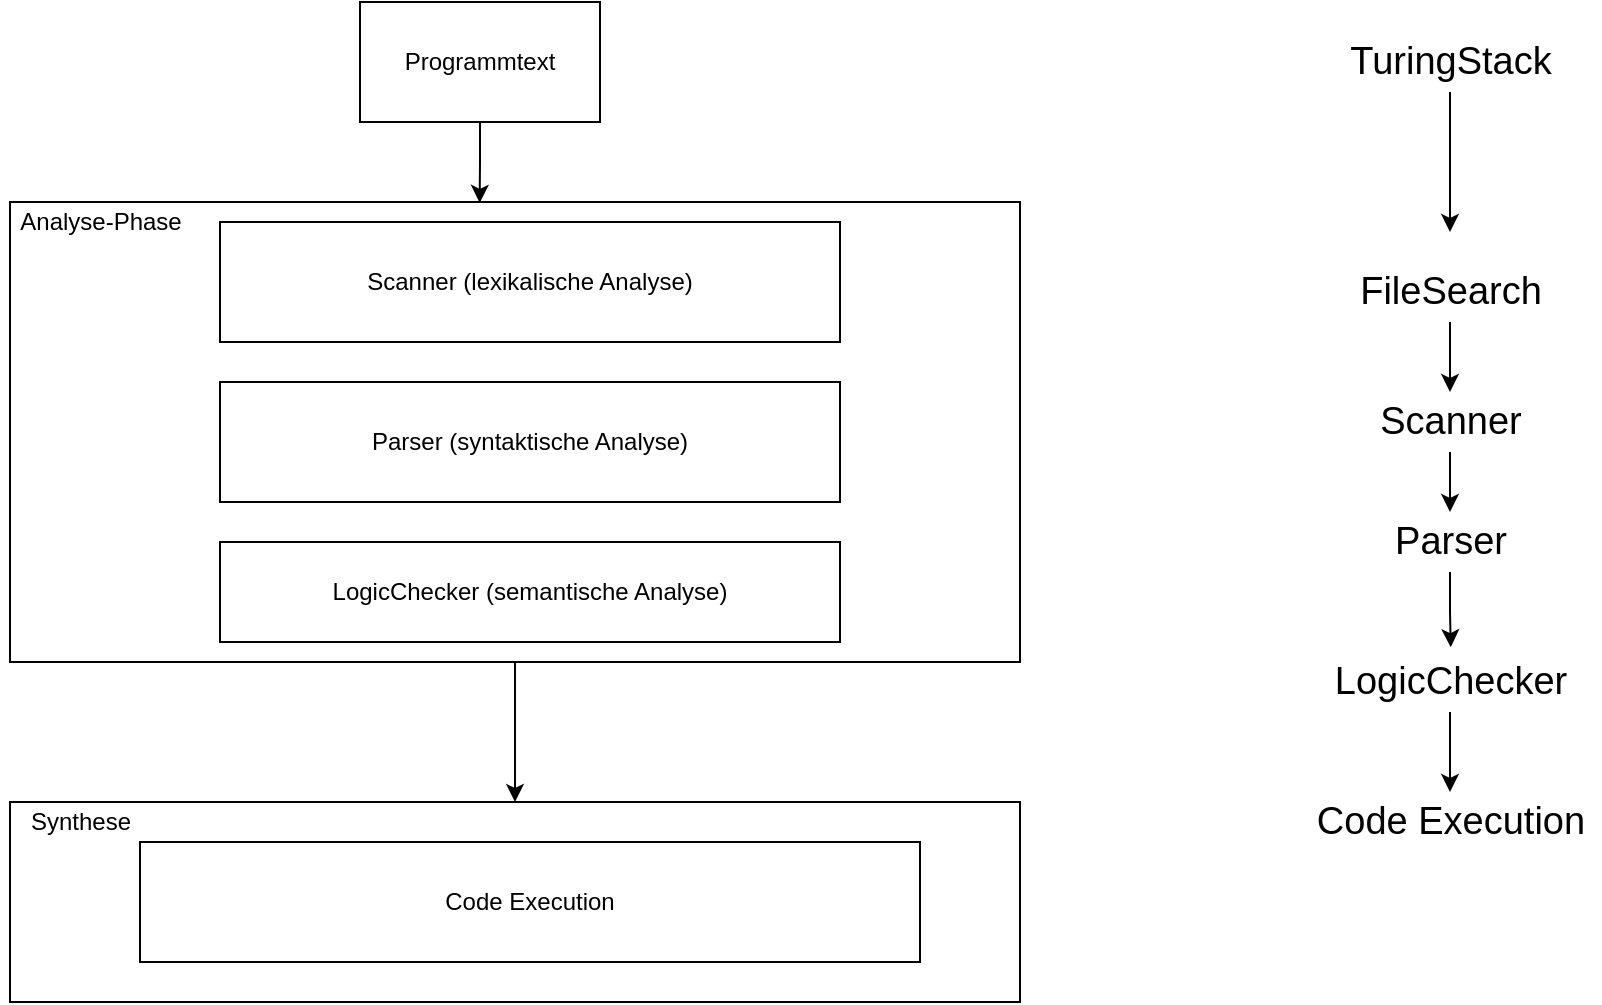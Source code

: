 <mxfile version="18.0.1" type="device"><diagram id="r1aX0mWgXAbbG7C6LxJ0" name="Seite-1"><mxGraphModel dx="2062" dy="1225" grid="1" gridSize="10" guides="1" tooltips="1" connect="1" arrows="1" fold="1" page="1" pageScale="1" pageWidth="827" pageHeight="1169" math="0" shadow="0"><root><mxCell id="0"/><mxCell id="1" parent="0"/><mxCell id="0n9I5S1jeo8Zz4DI0NTo-11" style="edgeStyle=orthogonalEdgeStyle;rounded=0;orthogonalLoop=1;jettySize=auto;html=1;exitX=0.5;exitY=1;exitDx=0;exitDy=0;entryX=0.5;entryY=0;entryDx=0;entryDy=0;" edge="1" parent="1" source="0n9I5S1jeo8Zz4DI0NTo-1" target="0n9I5S1jeo8Zz4DI0NTo-2"><mxGeometry relative="1" as="geometry"/></mxCell><mxCell id="0n9I5S1jeo8Zz4DI0NTo-1" value="" style="whiteSpace=wrap;html=1;fillColor=none;" vertex="1" parent="1"><mxGeometry x="135" y="120" width="505" height="230" as="geometry"/></mxCell><mxCell id="0n9I5S1jeo8Zz4DI0NTo-2" value="" style="whiteSpace=wrap;html=1;fillColor=none;" vertex="1" parent="1"><mxGeometry x="135" y="420" width="505" height="100" as="geometry"/></mxCell><mxCell id="0n9I5S1jeo8Zz4DI0NTo-5" style="edgeStyle=orthogonalEdgeStyle;rounded=0;orthogonalLoop=1;jettySize=auto;html=1;exitX=0.5;exitY=1;exitDx=0;exitDy=0;entryX=0.465;entryY=0.002;entryDx=0;entryDy=0;entryPerimeter=0;" edge="1" parent="1" source="0n9I5S1jeo8Zz4DI0NTo-3" target="0n9I5S1jeo8Zz4DI0NTo-1"><mxGeometry relative="1" as="geometry"/></mxCell><mxCell id="0n9I5S1jeo8Zz4DI0NTo-3" value="Programmtext" style="whiteSpace=wrap;html=1;" vertex="1" parent="1"><mxGeometry x="310" y="20" width="120" height="60" as="geometry"/></mxCell><mxCell id="0n9I5S1jeo8Zz4DI0NTo-6" value="Analyse-Phase" style="text;html=1;align=center;verticalAlign=middle;resizable=0;points=[];autosize=1;strokeColor=none;fillColor=none;" vertex="1" parent="1"><mxGeometry x="130" y="120" width="100" height="20" as="geometry"/></mxCell><mxCell id="0n9I5S1jeo8Zz4DI0NTo-7" value="Scanner (lexikalische Analyse)" style="whiteSpace=wrap;html=1;labelBackgroundColor=none;fillColor=none;" vertex="1" parent="1"><mxGeometry x="240" y="130" width="310" height="60" as="geometry"/></mxCell><mxCell id="0n9I5S1jeo8Zz4DI0NTo-8" value="Parser (syntaktische Analyse)" style="whiteSpace=wrap;html=1;labelBackgroundColor=none;fillColor=none;" vertex="1" parent="1"><mxGeometry x="240" y="210" width="310" height="60" as="geometry"/></mxCell><mxCell id="0n9I5S1jeo8Zz4DI0NTo-9" value="LogicChecker (semantische Analyse)" style="whiteSpace=wrap;html=1;labelBackgroundColor=none;fillColor=none;" vertex="1" parent="1"><mxGeometry x="240" y="290" width="310" height="50" as="geometry"/></mxCell><mxCell id="0n9I5S1jeo8Zz4DI0NTo-10" value="Synthese" style="text;html=1;align=center;verticalAlign=middle;resizable=0;points=[];autosize=1;strokeColor=none;fillColor=none;" vertex="1" parent="1"><mxGeometry x="135" y="420" width="70" height="20" as="geometry"/></mxCell><mxCell id="0n9I5S1jeo8Zz4DI0NTo-12" value="Code Execution" style="whiteSpace=wrap;html=1;labelBackgroundColor=none;fillColor=none;" vertex="1" parent="1"><mxGeometry x="200" y="440" width="390" height="60" as="geometry"/></mxCell><mxCell id="0n9I5S1jeo8Zz4DI0NTo-21" style="edgeStyle=orthogonalEdgeStyle;rounded=0;orthogonalLoop=1;jettySize=auto;html=1;fontSize=19;" edge="1" parent="1" source="0n9I5S1jeo8Zz4DI0NTo-14"><mxGeometry relative="1" as="geometry"><mxPoint x="855" y="135" as="targetPoint"/></mxGeometry></mxCell><mxCell id="0n9I5S1jeo8Zz4DI0NTo-14" value="TuringStack" style="text;html=1;align=center;verticalAlign=middle;resizable=0;points=[];autosize=1;strokeColor=none;fillColor=none;fontSize=19;" vertex="1" parent="1"><mxGeometry x="795" y="35" width="120" height="30" as="geometry"/></mxCell><mxCell id="0n9I5S1jeo8Zz4DI0NTo-23" style="edgeStyle=orthogonalEdgeStyle;rounded=0;orthogonalLoop=1;jettySize=auto;html=1;fontSize=19;" edge="1" parent="1" source="0n9I5S1jeo8Zz4DI0NTo-16" target="0n9I5S1jeo8Zz4DI0NTo-17"><mxGeometry relative="1" as="geometry"/></mxCell><mxCell id="0n9I5S1jeo8Zz4DI0NTo-16" value="Scanner" style="text;html=1;align=center;verticalAlign=middle;resizable=0;points=[];autosize=1;strokeColor=none;fillColor=none;fontSize=19;" vertex="1" parent="1"><mxGeometry x="810" y="215" width="90" height="30" as="geometry"/></mxCell><mxCell id="0n9I5S1jeo8Zz4DI0NTo-24" style="edgeStyle=orthogonalEdgeStyle;rounded=0;orthogonalLoop=1;jettySize=auto;html=1;entryX=0.503;entryY=-0.08;entryDx=0;entryDy=0;entryPerimeter=0;fontSize=19;" edge="1" parent="1" source="0n9I5S1jeo8Zz4DI0NTo-17" target="0n9I5S1jeo8Zz4DI0NTo-18"><mxGeometry relative="1" as="geometry"/></mxCell><mxCell id="0n9I5S1jeo8Zz4DI0NTo-17" value="Parser" style="text;html=1;align=center;verticalAlign=middle;resizable=0;points=[];autosize=1;strokeColor=none;fillColor=none;fontSize=19;" vertex="1" parent="1"><mxGeometry x="820" y="275" width="70" height="30" as="geometry"/></mxCell><mxCell id="0n9I5S1jeo8Zz4DI0NTo-25" style="edgeStyle=orthogonalEdgeStyle;rounded=0;orthogonalLoop=1;jettySize=auto;html=1;fontSize=19;" edge="1" parent="1" source="0n9I5S1jeo8Zz4DI0NTo-18" target="0n9I5S1jeo8Zz4DI0NTo-20"><mxGeometry relative="1" as="geometry"/></mxCell><mxCell id="0n9I5S1jeo8Zz4DI0NTo-18" value="LogicChecker" style="text;html=1;align=center;verticalAlign=middle;resizable=0;points=[];autosize=1;strokeColor=none;fillColor=none;fontSize=19;" vertex="1" parent="1"><mxGeometry x="790" y="345" width="130" height="30" as="geometry"/></mxCell><mxCell id="0n9I5S1jeo8Zz4DI0NTo-22" style="edgeStyle=orthogonalEdgeStyle;rounded=0;orthogonalLoop=1;jettySize=auto;html=1;entryX=0.5;entryY=0;entryDx=0;entryDy=0;entryPerimeter=0;fontSize=19;" edge="1" parent="1" source="0n9I5S1jeo8Zz4DI0NTo-19" target="0n9I5S1jeo8Zz4DI0NTo-16"><mxGeometry relative="1" as="geometry"/></mxCell><mxCell id="0n9I5S1jeo8Zz4DI0NTo-19" value="FileSearch" style="text;html=1;align=center;verticalAlign=middle;resizable=0;points=[];autosize=1;strokeColor=none;fillColor=none;fontSize=19;" vertex="1" parent="1"><mxGeometry x="800" y="150" width="110" height="30" as="geometry"/></mxCell><mxCell id="0n9I5S1jeo8Zz4DI0NTo-20" value="Code Execution" style="text;html=1;align=center;verticalAlign=middle;resizable=0;points=[];autosize=1;strokeColor=none;fillColor=none;fontSize=19;" vertex="1" parent="1"><mxGeometry x="780" y="415" width="150" height="30" as="geometry"/></mxCell></root></mxGraphModel></diagram></mxfile>
